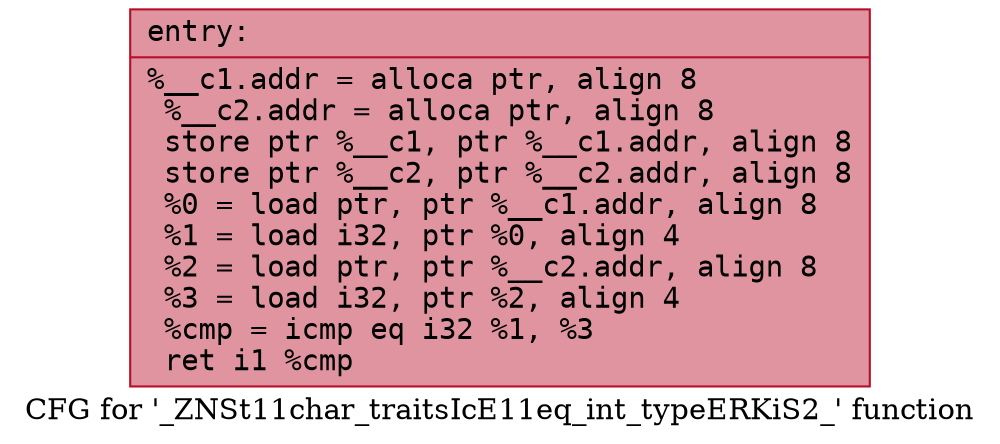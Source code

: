 digraph "CFG for '_ZNSt11char_traitsIcE11eq_int_typeERKiS2_' function" {
	label="CFG for '_ZNSt11char_traitsIcE11eq_int_typeERKiS2_' function";

	Node0x5584169c0990 [shape=record,color="#b70d28ff", style=filled, fillcolor="#b70d2870" fontname="Courier",label="{entry:\l|  %__c1.addr = alloca ptr, align 8\l  %__c2.addr = alloca ptr, align 8\l  store ptr %__c1, ptr %__c1.addr, align 8\l  store ptr %__c2, ptr %__c2.addr, align 8\l  %0 = load ptr, ptr %__c1.addr, align 8\l  %1 = load i32, ptr %0, align 4\l  %2 = load ptr, ptr %__c2.addr, align 8\l  %3 = load i32, ptr %2, align 4\l  %cmp = icmp eq i32 %1, %3\l  ret i1 %cmp\l}"];
}
